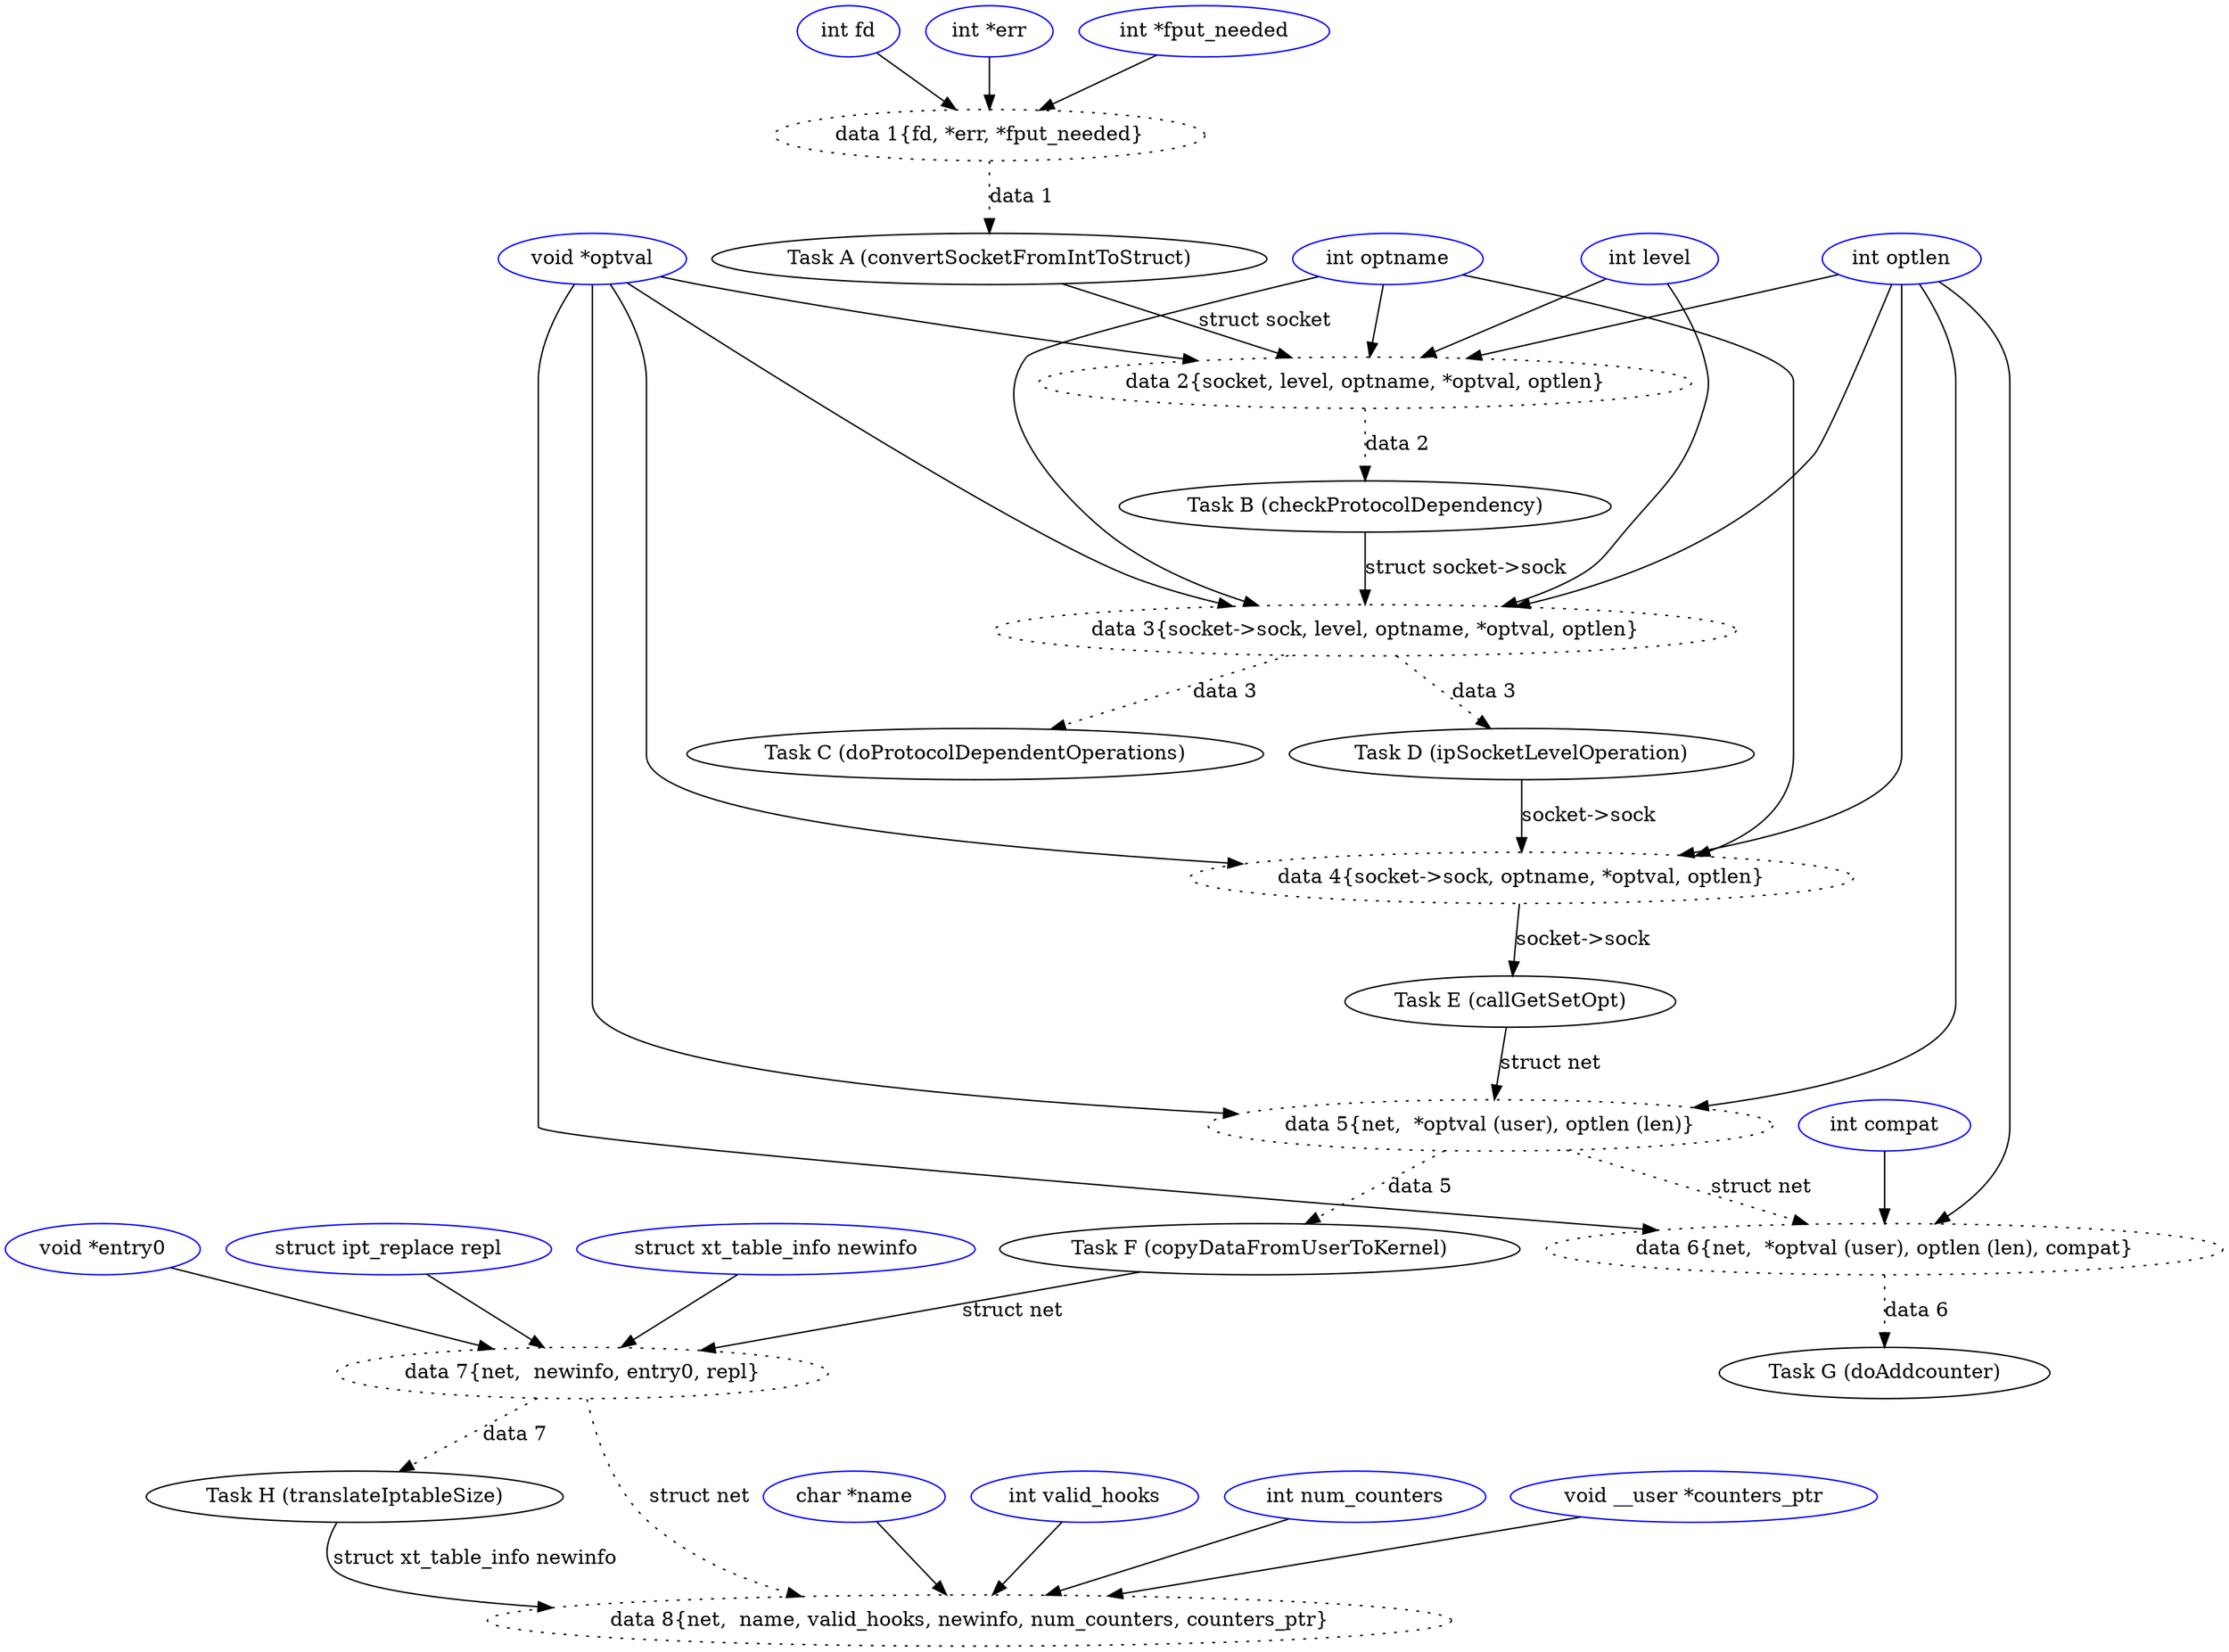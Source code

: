 digraph callgraph {
"int fd" [color=blue];
"int *err" [color=blue];
"int *fput_needed" [color=blue];
"data 1{fd, *err, *fput_needed}"[style=dotted];

"int fd" -> "data 1{fd, *err, *fput_needed}";
"int *err" -> "data 1{fd, *err, *fput_needed}";
"int *fput_needed" -> "data 1{fd, *err, *fput_needed}";

"data 1{fd, *err, *fput_needed}"->"Task A (convertSocketFromIntToStruct)"  [label="data 1", style=dotted];


"int level" [color=blue];
"int optname" [color=blue];
"void *optval" [color=blue];
"int optlen" [color=blue];
"data 2{socket, level, optname, *optval, optlen}" [style=dotted];

"Task A (convertSocketFromIntToStruct)" -> "data 2{socket, level, optname, *optval, optlen}"  [label="struct socket"];
"int level" -> "data 2{socket, level, optname, *optval, optlen}";
"int optname" -> "data 2{socket, level, optname, *optval, optlen}";
"void *optval" -> "data 2{socket, level, optname, *optval, optlen}";
"int optlen" -> "data 2{socket, level, optname, *optval, optlen}";
"data 2{socket, level, optname, *optval, optlen}" -> "Task B (checkProtocolDependency)"  [label="data 2", style=dotted];


"data 3{socket->sock, level, optname, *optval, optlen}" [style=dotted];
"Task B (checkProtocolDependency)" -> "data 3{socket->sock, level, optname, *optval, optlen}"  [label="struct socket->sock"];
"int level" -> "data 3{socket->sock, level, optname, *optval, optlen}";
"int optname" -> "data 3{socket->sock, level, optname, *optval, optlen}";
"void *optval" -> "data 3{socket->sock, level, optname, *optval, optlen}";
"int optlen" -> "data 3{socket->sock, level, optname, *optval, optlen}";
"data 3{socket->sock, level, optname, *optval, optlen}" -> "Task C (doProtocolDependentOperations)" [label="data 3", style=dotted];
"data 3{socket->sock, level, optname, *optval, optlen}" -> "Task D (ipSocketLevelOperation)" [label="data 3", style=dotted];


"data 4{socket->sock, optname, *optval, optlen}" [style=dotted];
"Task D (ipSocketLevelOperation)" -> "data 4{socket->sock, optname, *optval, optlen}" [label="socket->sock"];
"int optname" -> "data 4{socket->sock, optname, *optval, optlen}";
"void *optval" -> "data 4{socket->sock, optname, *optval, optlen}";
"int optlen" -> "data 4{socket->sock, optname, *optval, optlen}";
"data 4{socket->sock, optname, *optval, optlen}" -> "Task E (callGetSetOpt)" [label="socket->sock"];


"data 5{net,  *optval (user), optlen (len)}" [style=dotted];
"Task E (callGetSetOpt)" -> "data 5{net,  *optval (user), optlen (len)}"  [label="struct net"];
"void *optval" -> "data 5{net,  *optval (user), optlen (len)}"
"int optlen" -> "data 5{net,  *optval (user), optlen (len)}"
"data 5{net,  *optval (user), optlen (len)}"-> "Task F (copyDataFromUserToKernel)" [label="data 5", style=dotted];


"data 6{net,  *optval (user), optlen (len), compat}" [style=dotted];
"int compat"[color=blue];
"int compat" -> "data 6{net,  *optval (user), optlen (len), compat}";
"void *optval" -> "data 6{net,  *optval (user), optlen (len), compat}";
"int optlen" -> "data 6{net,  *optval (user), optlen (len), compat}";
"data 5{net,  *optval (user), optlen (len)}" -> "data 6{net,  *optval (user), optlen (len), compat}" [label="struct net", style=dotted];

"data 6{net,  *optval (user), optlen (len), compat}" -> "Task G (doAddcounter)" [label="data 6",style=dotted];

"data 7{net,  newinfo, entry0, repl}"[style=dotted];
"struct xt_table_info newinfo" [color=blue];
"void *entry0" [color=blue];
"struct ipt_replace repl" [color=blue];
"Task F (copyDataFromUserToKernel)" -> "data 7{net,  newinfo, entry0, repl}" [label="struct net"];
"struct xt_table_info newinfo" -> "data 7{net,  newinfo, entry0, repl}" 
"void *entry0" -> "data 7{net,  newinfo, entry0, repl}" 
"struct ipt_replace repl" -> "data 7{net,  newinfo, entry0, repl}" 
"data 7{net,  newinfo, entry0, repl}" -> "Task H (translateIptableSize)" [label="data 7", style=dotted];

"data 8{net,  name, valid_hooks, newinfo, num_counters, counters_ptr}" [style=dotted];
"char *name" [color=blue];
"int valid_hooks" [color=blue];
"int num_counters" [color=blue];
"void __user *counters_ptr" [color=blue];

"Task H (translateIptableSize)" -> "data 8{net,  name, valid_hooks, newinfo, num_counters, counters_ptr}"  [label="struct xt_table_info newinfo"];
"char *name" -> "data 8{net,  name, valid_hooks, newinfo, num_counters, counters_ptr}" ;
"int valid_hooks"-> "data 8{net,  name, valid_hooks, newinfo, num_counters, counters_ptr}" ;
"int num_counters" -> "data 8{net,  name, valid_hooks, newinfo, num_counters, counters_ptr}";
"void __user *counters_ptr" -> "data 8{net,  name, valid_hooks, newinfo, num_counters, counters_ptr}";
"data 7{net,  newinfo, entry0, repl}"  -> "data 8{net,  name, valid_hooks, newinfo, num_counters, counters_ptr}" [label="struct net", style=dotted];


}



